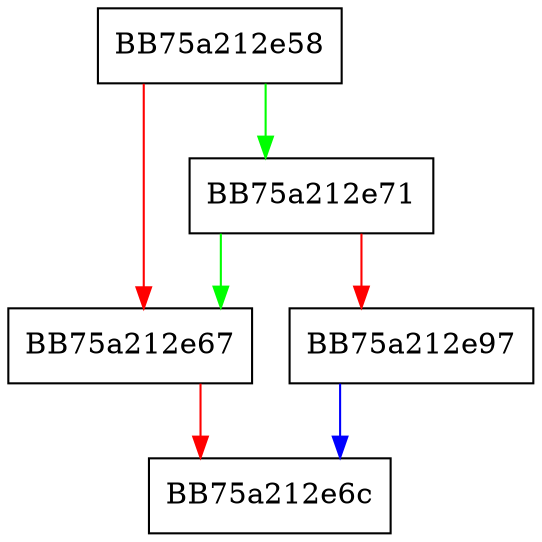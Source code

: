 digraph ValidateSignatureWithPcodeWorker {
  node [shape="box"];
  graph [splines=ortho];
  BB75a212e58 -> BB75a212e71 [color="green"];
  BB75a212e58 -> BB75a212e67 [color="red"];
  BB75a212e67 -> BB75a212e6c [color="red"];
  BB75a212e71 -> BB75a212e67 [color="green"];
  BB75a212e71 -> BB75a212e97 [color="red"];
  BB75a212e97 -> BB75a212e6c [color="blue"];
}
